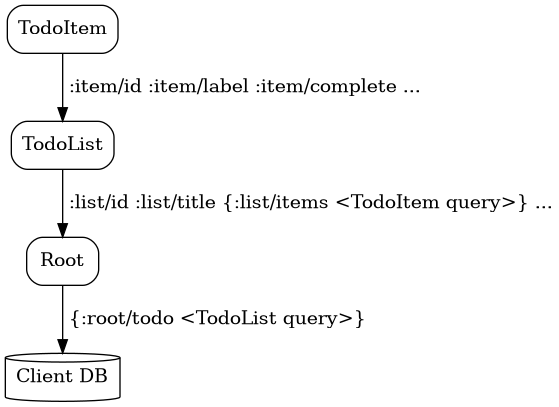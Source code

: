 @startdot
digraph foo {
  node [shape=box, style=rounded]
  "Client DB" [shape=cylinder]

  TodoItem -> TodoList [label=" :item/id :item/label :item/complete ..."]
  TodoList -> Root [label=" :list/id :list/title {:list/items <TodoItem query>} ..."]
  Root -> "Client DB" [label=" {:root/todo <TodoList query>}"]
}
@enddot